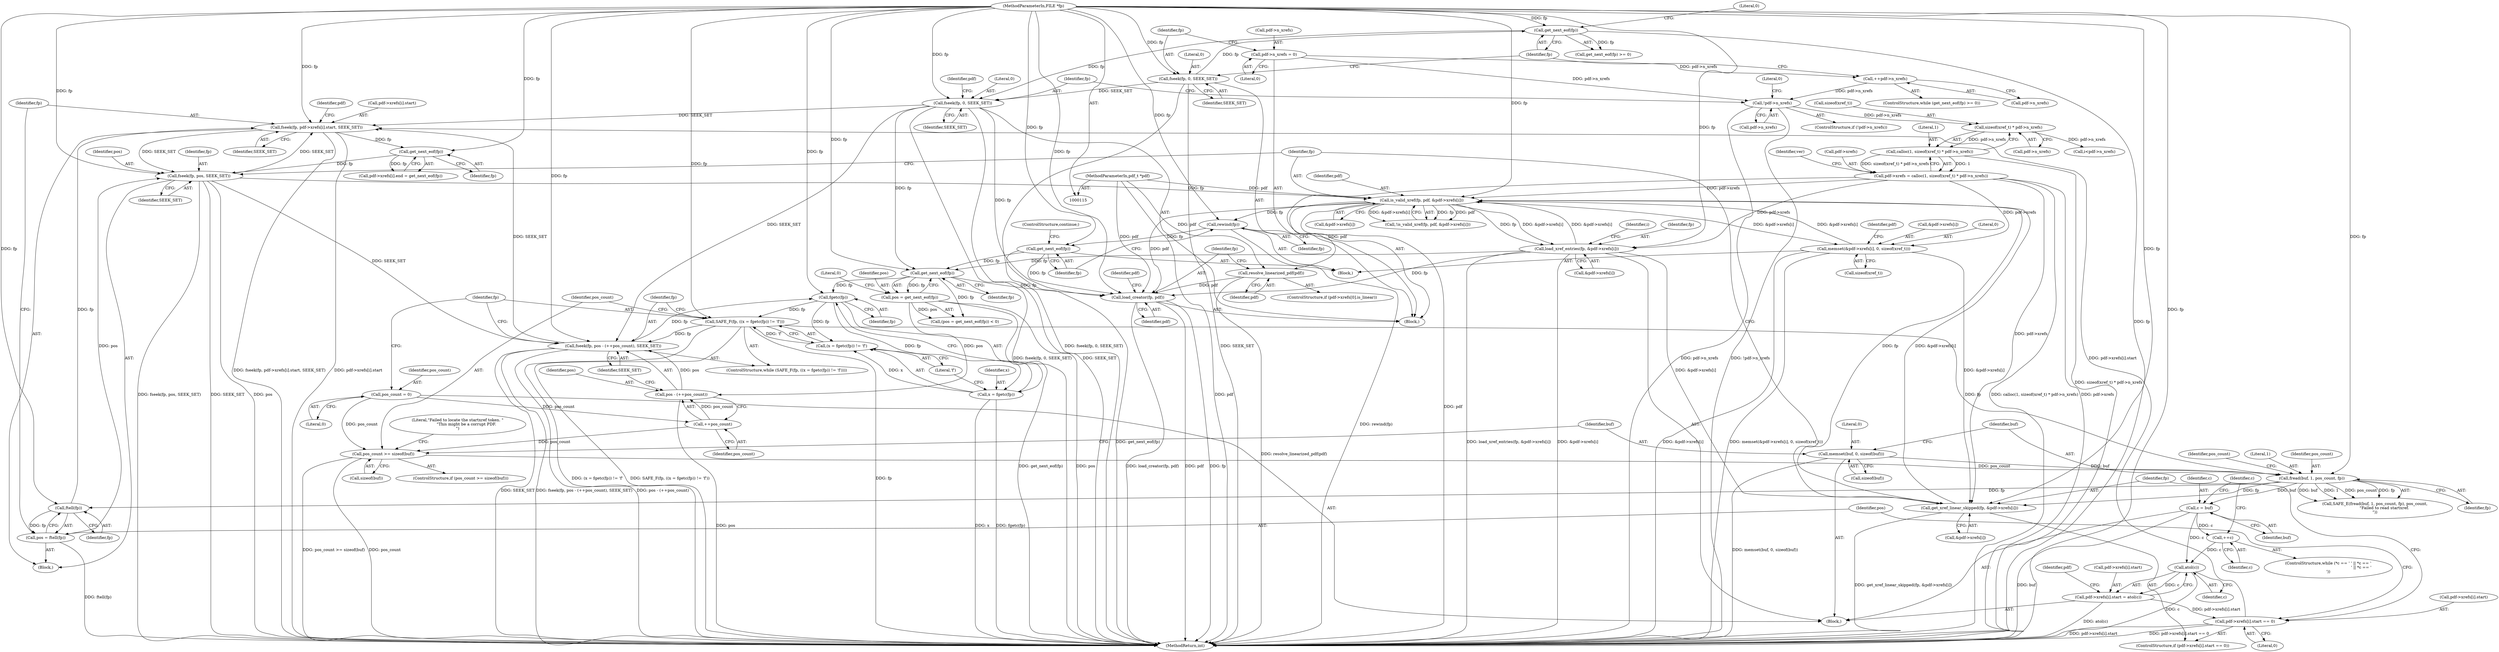 digraph "0_pdfresurrect_0c4120fffa3dffe97b95c486a120eded82afe8a6_7@API" {
"1000388" [label="(Call,load_creator(fp, pdf))"];
"1000367" [label="(Call,get_next_eof(fp))"];
"1000365" [label="(Call,rewind(fp))"];
"1000327" [label="(Call,is_valid_xref(fp, pdf, &pdf->xrefs[i]))"];
"1000321" [label="(Call,fseek(fp, pos, SEEK_SET))"];
"1000319" [label="(Call,get_next_eof(fp))"];
"1000301" [label="(Call,fseek(fp, pdf->xrefs[i].start, SEEK_SET))"];
"1000299" [label="(Call,ftell(fp))"];
"1000240" [label="(Call,fread(buf, 1, pos_count, fp))"];
"1000234" [label="(Call,memset(buf, 0, sizeof(buf)))"];
"1000224" [label="(Call,pos_count >= sizeof(buf))"];
"1000220" [label="(Call,++pos_count)"];
"1000204" [label="(Call,pos_count = 0)"];
"1000208" [label="(Call,SAFE_F(fp, ((x = fgetc(fp)) != 'f')))"];
"1000213" [label="(Call,fgetc(fp))"];
"1000216" [label="(Call,fseek(fp, pos - (++pos_count), SEEK_SET))"];
"1000116" [label="(MethodParameterIn,FILE *fp)"];
"1000218" [label="(Call,pos - (++pos_count))"];
"1000188" [label="(Call,pos = get_next_eof(fp))"];
"1000190" [label="(Call,get_next_eof(fp))"];
"1000155" [label="(Call,fseek(fp, 0, SEEK_SET))"];
"1000141" [label="(Call,get_next_eof(fp))"];
"1000135" [label="(Call,fseek(fp, 0, SEEK_SET))"];
"1000370" [label="(Call,load_xref_entries(fp, &pdf->xrefs[i]))"];
"1000159" [label="(Call,pdf->xrefs = calloc(1, sizeof(xref_t) * pdf->n_xrefs))"];
"1000163" [label="(Call,calloc(1, sizeof(xref_t) * pdf->n_xrefs))"];
"1000165" [label="(Call,sizeof(xref_t) * pdf->n_xrefs)"];
"1000149" [label="(Call,!pdf->n_xrefs)"];
"1000144" [label="(Call,++pdf->n_xrefs)"];
"1000130" [label="(Call,pdf->n_xrefs = 0)"];
"1000210" [label="(Call,(x = fgetc(fp)) != 'f')"];
"1000211" [label="(Call,x = fgetc(fp))"];
"1000278" [label="(Call,pdf->xrefs[i].start == 0)"];
"1000267" [label="(Call,pdf->xrefs[i].start = atol(c))"];
"1000275" [label="(Call,atol(c))"];
"1000247" [label="(Call,c = buf)"];
"1000265" [label="(Call,++c)"];
"1000297" [label="(Call,pos = ftell(fp))"];
"1000287" [label="(Call,get_xref_linear_skipped(fp, &pdf->xrefs[i]))"];
"1000346" [label="(Call,memset(&pdf->xrefs[i], 0, sizeof(xref_t)))"];
"1000117" [label="(MethodParameterIn,pdf_t *pdf)"];
"1000386" [label="(Call,resolve_linearized_pdf(pdf))"];
"1000242" [label="(Literal,1)"];
"1000326" [label="(Call,!is_valid_xref(fp, pdf, &pdf->xrefs[i]))"];
"1000243" [label="(Identifier,pos_count)"];
"1000315" [label="(Identifier,pdf)"];
"1000220" [label="(Call,++pos_count)"];
"1000311" [label="(Call,pdf->xrefs[i].end = get_next_eof(fp))"];
"1000137" [label="(Literal,0)"];
"1000212" [label="(Identifier,x)"];
"1000386" [label="(Call,resolve_linearized_pdf(pdf))"];
"1000301" [label="(Call,fseek(fp, pdf->xrefs[i].start, SEEK_SET))"];
"1000117" [label="(MethodParameterIn,pdf_t *pdf)"];
"1000213" [label="(Call,fgetc(fp))"];
"1000141" [label="(Call,get_next_eof(fp))"];
"1000277" [label="(ControlStructure,if (pdf->xrefs[i].start == 0))"];
"1000210" [label="(Call,(x = fgetc(fp)) != 'f')"];
"1000219" [label="(Identifier,pos)"];
"1000156" [label="(Identifier,fp)"];
"1000118" [label="(Block,)"];
"1000390" [label="(Identifier,pdf)"];
"1000346" [label="(Call,memset(&pdf->xrefs[i], 0, sizeof(xref_t)))"];
"1000211" [label="(Call,x = fgetc(fp))"];
"1000217" [label="(Identifier,fp)"];
"1000178" [label="(Call,i<pdf->n_xrefs)"];
"1000240" [label="(Call,fread(buf, 1, pos_count, fp))"];
"1000265" [label="(Call,++c)"];
"1000275" [label="(Call,atol(c))"];
"1000116" [label="(MethodParameterIn,FILE *fp)"];
"1000241" [label="(Identifier,buf)"];
"1000154" [label="(Literal,0)"];
"1000145" [label="(Call,pdf->n_xrefs)"];
"1000234" [label="(Call,memset(buf, 0, sizeof(buf)))"];
"1000209" [label="(Identifier,fp)"];
"1000395" [label="(MethodReturn,int)"];
"1000328" [label="(Identifier,fp)"];
"1000236" [label="(Literal,0)"];
"1000144" [label="(Call,++pdf->n_xrefs)"];
"1000287" [label="(Call,get_xref_linear_skipped(fp, &pdf->xrefs[i]))"];
"1000321" [label="(Call,fseek(fp, pos, SEEK_SET))"];
"1000319" [label="(Call,get_next_eof(fp))"];
"1000247" [label="(Call,c = buf)"];
"1000367" [label="(Call,get_next_eof(fp))"];
"1000297" [label="(Call,pos = ftell(fp))"];
"1000143" [label="(Literal,0)"];
"1000371" [label="(Identifier,fp)"];
"1000215" [label="(Literal,'f')"];
"1000206" [label="(Literal,0)"];
"1000205" [label="(Identifier,pos_count)"];
"1000248" [label="(Identifier,c)"];
"1000323" [label="(Identifier,pos)"];
"1000189" [label="(Identifier,pos)"];
"1000161" [label="(Identifier,pdf)"];
"1000142" [label="(Identifier,fp)"];
"1000164" [label="(Literal,1)"];
"1000136" [label="(Identifier,fp)"];
"1000216" [label="(Call,fseek(fp, pos - (++pos_count), SEEK_SET))"];
"1000160" [label="(Call,pdf->xrefs)"];
"1000245" [label="(Identifier,pos_count)"];
"1000168" [label="(Call,pdf->n_xrefs)"];
"1000149" [label="(Call,!pdf->n_xrefs)"];
"1000244" [label="(Identifier,fp)"];
"1000365" [label="(Call,rewind(fp))"];
"1000226" [label="(Call,sizeof(buf))"];
"1000288" [label="(Identifier,fp)"];
"1000192" [label="(Literal,0)"];
"1000378" [label="(ControlStructure,if (pdf->xrefs[0].is_linear))"];
"1000310" [label="(Identifier,SEEK_SET)"];
"1000296" [label="(Block,)"];
"1000279" [label="(Call,pdf->xrefs[i].start)"];
"1000387" [label="(Identifier,pdf)"];
"1000370" [label="(Call,load_xref_entries(fp, &pdf->xrefs[i]))"];
"1000250" [label="(ControlStructure,while (*c == ' ' || *c == '\n' || *c == '\r'))"];
"1000224" [label="(Call,pos_count >= sizeof(buf))"];
"1000330" [label="(Call,&pdf->xrefs[i])"];
"1000130" [label="(Call,pdf->n_xrefs = 0)"];
"1000360" [label="(Identifier,pdf)"];
"1000372" [label="(Call,&pdf->xrefs[i])"];
"1000222" [label="(Identifier,SEEK_SET)"];
"1000249" [label="(Identifier,buf)"];
"1000155" [label="(Call,fseek(fp, 0, SEEK_SET))"];
"1000303" [label="(Call,pdf->xrefs[i].start)"];
"1000157" [label="(Literal,0)"];
"1000204" [label="(Call,pos_count = 0)"];
"1000190" [label="(Call,get_next_eof(fp))"];
"1000148" [label="(ControlStructure,if (!pdf->n_xrefs))"];
"1000289" [label="(Call,&pdf->xrefs[i])"];
"1000354" [label="(Call,sizeof(xref_t))"];
"1000393" [label="(Identifier,pdf)"];
"1000320" [label="(Identifier,fp)"];
"1000299" [label="(Call,ftell(fp))"];
"1000230" [label="(Literal,\"Failed to locate the startxref token. \"\n              \"This might be a corrupt PDF.\n\")"];
"1000300" [label="(Identifier,fp)"];
"1000131" [label="(Call,pdf->n_xrefs)"];
"1000282" [label="(Identifier,pdf)"];
"1000347" [label="(Call,&pdf->xrefs[i])"];
"1000329" [label="(Identifier,pdf)"];
"1000268" [label="(Call,pdf->xrefs[i].start)"];
"1000368" [label="(Identifier,fp)"];
"1000134" [label="(Literal,0)"];
"1000276" [label="(Identifier,c)"];
"1000150" [label="(Call,pdf->n_xrefs)"];
"1000336" [label="(Block,)"];
"1000158" [label="(Identifier,SEEK_SET)"];
"1000208" [label="(Call,SAFE_F(fp, ((x = fgetc(fp)) != 'f')))"];
"1000389" [label="(Identifier,fp)"];
"1000324" [label="(Identifier,SEEK_SET)"];
"1000369" [label="(ControlStructure,continue;)"];
"1000254" [label="(Identifier,c)"];
"1000327" [label="(Call,is_valid_xref(fp, pdf, &pdf->xrefs[i]))"];
"1000278" [label="(Call,pdf->xrefs[i].start == 0)"];
"1000139" [label="(ControlStructure,while (get_next_eof(fp) >= 0))"];
"1000166" [label="(Call,sizeof(xref_t))"];
"1000388" [label="(Call,load_creator(fp, pdf))"];
"1000188" [label="(Call,pos = get_next_eof(fp))"];
"1000221" [label="(Identifier,pos_count)"];
"1000267" [label="(Call,pdf->xrefs[i].start = atol(c))"];
"1000191" [label="(Identifier,fp)"];
"1000223" [label="(ControlStructure,if (pos_count >= sizeof(buf)))"];
"1000225" [label="(Identifier,pos_count)"];
"1000140" [label="(Call,get_next_eof(fp) >= 0)"];
"1000165" [label="(Call,sizeof(xref_t) * pdf->n_xrefs)"];
"1000286" [label="(Literal,0)"];
"1000184" [label="(Identifier,i)"];
"1000353" [label="(Literal,0)"];
"1000138" [label="(Identifier,SEEK_SET)"];
"1000214" [label="(Identifier,fp)"];
"1000135" [label="(Call,fseek(fp, 0, SEEK_SET))"];
"1000298" [label="(Identifier,pos)"];
"1000237" [label="(Call,sizeof(buf))"];
"1000266" [label="(Identifier,c)"];
"1000207" [label="(ControlStructure,while (SAFE_F(fp, ((x = fgetc(fp)) != 'f'))))"];
"1000159" [label="(Call,pdf->xrefs = calloc(1, sizeof(xref_t) * pdf->n_xrefs))"];
"1000187" [label="(Call,(pos = get_next_eof(fp)) < 0)"];
"1000322" [label="(Identifier,fp)"];
"1000235" [label="(Identifier,buf)"];
"1000163" [label="(Call,calloc(1, sizeof(xref_t) * pdf->n_xrefs))"];
"1000218" [label="(Call,pos - (++pos_count))"];
"1000172" [label="(Identifier,ver)"];
"1000185" [label="(Block,)"];
"1000302" [label="(Identifier,fp)"];
"1000239" [label="(Call,SAFE_E(fread(buf, 1, pos_count, fp), pos_count,\n               \"Failed to read startxref.\n\"))"];
"1000366" [label="(Identifier,fp)"];
"1000388" -> "1000118"  [label="AST: "];
"1000388" -> "1000390"  [label="CFG: "];
"1000389" -> "1000388"  [label="AST: "];
"1000390" -> "1000388"  [label="AST: "];
"1000393" -> "1000388"  [label="CFG: "];
"1000388" -> "1000395"  [label="DDG: fp"];
"1000388" -> "1000395"  [label="DDG: load_creator(fp, pdf)"];
"1000388" -> "1000395"  [label="DDG: pdf"];
"1000367" -> "1000388"  [label="DDG: fp"];
"1000190" -> "1000388"  [label="DDG: fp"];
"1000155" -> "1000388"  [label="DDG: fp"];
"1000370" -> "1000388"  [label="DDG: fp"];
"1000116" -> "1000388"  [label="DDG: fp"];
"1000386" -> "1000388"  [label="DDG: pdf"];
"1000327" -> "1000388"  [label="DDG: pdf"];
"1000117" -> "1000388"  [label="DDG: pdf"];
"1000367" -> "1000336"  [label="AST: "];
"1000367" -> "1000368"  [label="CFG: "];
"1000368" -> "1000367"  [label="AST: "];
"1000369" -> "1000367"  [label="CFG: "];
"1000367" -> "1000395"  [label="DDG: get_next_eof(fp)"];
"1000367" -> "1000190"  [label="DDG: fp"];
"1000365" -> "1000367"  [label="DDG: fp"];
"1000116" -> "1000367"  [label="DDG: fp"];
"1000365" -> "1000336"  [label="AST: "];
"1000365" -> "1000366"  [label="CFG: "];
"1000366" -> "1000365"  [label="AST: "];
"1000368" -> "1000365"  [label="CFG: "];
"1000365" -> "1000395"  [label="DDG: rewind(fp)"];
"1000327" -> "1000365"  [label="DDG: fp"];
"1000116" -> "1000365"  [label="DDG: fp"];
"1000327" -> "1000326"  [label="AST: "];
"1000327" -> "1000330"  [label="CFG: "];
"1000328" -> "1000327"  [label="AST: "];
"1000329" -> "1000327"  [label="AST: "];
"1000330" -> "1000327"  [label="AST: "];
"1000326" -> "1000327"  [label="CFG: "];
"1000327" -> "1000395"  [label="DDG: pdf"];
"1000327" -> "1000326"  [label="DDG: fp"];
"1000327" -> "1000326"  [label="DDG: pdf"];
"1000327" -> "1000326"  [label="DDG: &pdf->xrefs[i]"];
"1000321" -> "1000327"  [label="DDG: fp"];
"1000287" -> "1000327"  [label="DDG: fp"];
"1000287" -> "1000327"  [label="DDG: &pdf->xrefs[i]"];
"1000116" -> "1000327"  [label="DDG: fp"];
"1000117" -> "1000327"  [label="DDG: pdf"];
"1000159" -> "1000327"  [label="DDG: pdf->xrefs"];
"1000346" -> "1000327"  [label="DDG: &pdf->xrefs[i]"];
"1000370" -> "1000327"  [label="DDG: &pdf->xrefs[i]"];
"1000327" -> "1000346"  [label="DDG: &pdf->xrefs[i]"];
"1000327" -> "1000370"  [label="DDG: fp"];
"1000327" -> "1000370"  [label="DDG: &pdf->xrefs[i]"];
"1000327" -> "1000386"  [label="DDG: pdf"];
"1000321" -> "1000296"  [label="AST: "];
"1000321" -> "1000324"  [label="CFG: "];
"1000322" -> "1000321"  [label="AST: "];
"1000323" -> "1000321"  [label="AST: "];
"1000324" -> "1000321"  [label="AST: "];
"1000328" -> "1000321"  [label="CFG: "];
"1000321" -> "1000395"  [label="DDG: SEEK_SET"];
"1000321" -> "1000395"  [label="DDG: pos"];
"1000321" -> "1000395"  [label="DDG: fseek(fp, pos, SEEK_SET)"];
"1000321" -> "1000216"  [label="DDG: SEEK_SET"];
"1000321" -> "1000301"  [label="DDG: SEEK_SET"];
"1000319" -> "1000321"  [label="DDG: fp"];
"1000116" -> "1000321"  [label="DDG: fp"];
"1000297" -> "1000321"  [label="DDG: pos"];
"1000301" -> "1000321"  [label="DDG: SEEK_SET"];
"1000319" -> "1000311"  [label="AST: "];
"1000319" -> "1000320"  [label="CFG: "];
"1000320" -> "1000319"  [label="AST: "];
"1000311" -> "1000319"  [label="CFG: "];
"1000319" -> "1000311"  [label="DDG: fp"];
"1000301" -> "1000319"  [label="DDG: fp"];
"1000116" -> "1000319"  [label="DDG: fp"];
"1000301" -> "1000296"  [label="AST: "];
"1000301" -> "1000310"  [label="CFG: "];
"1000302" -> "1000301"  [label="AST: "];
"1000303" -> "1000301"  [label="AST: "];
"1000310" -> "1000301"  [label="AST: "];
"1000315" -> "1000301"  [label="CFG: "];
"1000301" -> "1000395"  [label="DDG: pdf->xrefs[i].start"];
"1000301" -> "1000395"  [label="DDG: fseek(fp, pdf->xrefs[i].start, SEEK_SET)"];
"1000299" -> "1000301"  [label="DDG: fp"];
"1000116" -> "1000301"  [label="DDG: fp"];
"1000278" -> "1000301"  [label="DDG: pdf->xrefs[i].start"];
"1000155" -> "1000301"  [label="DDG: SEEK_SET"];
"1000216" -> "1000301"  [label="DDG: SEEK_SET"];
"1000299" -> "1000297"  [label="AST: "];
"1000299" -> "1000300"  [label="CFG: "];
"1000300" -> "1000299"  [label="AST: "];
"1000297" -> "1000299"  [label="CFG: "];
"1000299" -> "1000297"  [label="DDG: fp"];
"1000240" -> "1000299"  [label="DDG: fp"];
"1000116" -> "1000299"  [label="DDG: fp"];
"1000240" -> "1000239"  [label="AST: "];
"1000240" -> "1000244"  [label="CFG: "];
"1000241" -> "1000240"  [label="AST: "];
"1000242" -> "1000240"  [label="AST: "];
"1000243" -> "1000240"  [label="AST: "];
"1000244" -> "1000240"  [label="AST: "];
"1000245" -> "1000240"  [label="CFG: "];
"1000240" -> "1000239"  [label="DDG: buf"];
"1000240" -> "1000239"  [label="DDG: 1"];
"1000240" -> "1000239"  [label="DDG: pos_count"];
"1000240" -> "1000239"  [label="DDG: fp"];
"1000234" -> "1000240"  [label="DDG: buf"];
"1000224" -> "1000240"  [label="DDG: pos_count"];
"1000208" -> "1000240"  [label="DDG: fp"];
"1000116" -> "1000240"  [label="DDG: fp"];
"1000240" -> "1000247"  [label="DDG: buf"];
"1000240" -> "1000287"  [label="DDG: fp"];
"1000234" -> "1000185"  [label="AST: "];
"1000234" -> "1000237"  [label="CFG: "];
"1000235" -> "1000234"  [label="AST: "];
"1000236" -> "1000234"  [label="AST: "];
"1000237" -> "1000234"  [label="AST: "];
"1000241" -> "1000234"  [label="CFG: "];
"1000234" -> "1000395"  [label="DDG: memset(buf, 0, sizeof(buf))"];
"1000224" -> "1000223"  [label="AST: "];
"1000224" -> "1000226"  [label="CFG: "];
"1000225" -> "1000224"  [label="AST: "];
"1000226" -> "1000224"  [label="AST: "];
"1000230" -> "1000224"  [label="CFG: "];
"1000235" -> "1000224"  [label="CFG: "];
"1000224" -> "1000395"  [label="DDG: pos_count"];
"1000224" -> "1000395"  [label="DDG: pos_count >= sizeof(buf)"];
"1000220" -> "1000224"  [label="DDG: pos_count"];
"1000204" -> "1000224"  [label="DDG: pos_count"];
"1000220" -> "1000218"  [label="AST: "];
"1000220" -> "1000221"  [label="CFG: "];
"1000221" -> "1000220"  [label="AST: "];
"1000218" -> "1000220"  [label="CFG: "];
"1000220" -> "1000218"  [label="DDG: pos_count"];
"1000204" -> "1000220"  [label="DDG: pos_count"];
"1000204" -> "1000185"  [label="AST: "];
"1000204" -> "1000206"  [label="CFG: "];
"1000205" -> "1000204"  [label="AST: "];
"1000206" -> "1000204"  [label="AST: "];
"1000209" -> "1000204"  [label="CFG: "];
"1000208" -> "1000207"  [label="AST: "];
"1000208" -> "1000210"  [label="CFG: "];
"1000209" -> "1000208"  [label="AST: "];
"1000210" -> "1000208"  [label="AST: "];
"1000217" -> "1000208"  [label="CFG: "];
"1000225" -> "1000208"  [label="CFG: "];
"1000208" -> "1000395"  [label="DDG: fp"];
"1000208" -> "1000395"  [label="DDG: (x = fgetc(fp)) != 'f'"];
"1000208" -> "1000395"  [label="DDG: SAFE_F(fp, ((x = fgetc(fp)) != 'f'))"];
"1000213" -> "1000208"  [label="DDG: fp"];
"1000116" -> "1000208"  [label="DDG: fp"];
"1000210" -> "1000208"  [label="DDG: 'f'"];
"1000208" -> "1000216"  [label="DDG: fp"];
"1000213" -> "1000211"  [label="AST: "];
"1000213" -> "1000214"  [label="CFG: "];
"1000214" -> "1000213"  [label="AST: "];
"1000211" -> "1000213"  [label="CFG: "];
"1000213" -> "1000210"  [label="DDG: fp"];
"1000213" -> "1000211"  [label="DDG: fp"];
"1000216" -> "1000213"  [label="DDG: fp"];
"1000190" -> "1000213"  [label="DDG: fp"];
"1000116" -> "1000213"  [label="DDG: fp"];
"1000216" -> "1000207"  [label="AST: "];
"1000216" -> "1000222"  [label="CFG: "];
"1000217" -> "1000216"  [label="AST: "];
"1000218" -> "1000216"  [label="AST: "];
"1000222" -> "1000216"  [label="AST: "];
"1000209" -> "1000216"  [label="CFG: "];
"1000216" -> "1000395"  [label="DDG: fseek(fp, pos - (++pos_count), SEEK_SET)"];
"1000216" -> "1000395"  [label="DDG: pos - (++pos_count)"];
"1000216" -> "1000395"  [label="DDG: SEEK_SET"];
"1000116" -> "1000216"  [label="DDG: fp"];
"1000218" -> "1000216"  [label="DDG: pos"];
"1000155" -> "1000216"  [label="DDG: SEEK_SET"];
"1000116" -> "1000115"  [label="AST: "];
"1000116" -> "1000395"  [label="DDG: fp"];
"1000116" -> "1000135"  [label="DDG: fp"];
"1000116" -> "1000141"  [label="DDG: fp"];
"1000116" -> "1000155"  [label="DDG: fp"];
"1000116" -> "1000190"  [label="DDG: fp"];
"1000116" -> "1000287"  [label="DDG: fp"];
"1000116" -> "1000370"  [label="DDG: fp"];
"1000219" -> "1000218"  [label="AST: "];
"1000222" -> "1000218"  [label="CFG: "];
"1000218" -> "1000395"  [label="DDG: pos"];
"1000188" -> "1000218"  [label="DDG: pos"];
"1000188" -> "1000187"  [label="AST: "];
"1000188" -> "1000190"  [label="CFG: "];
"1000189" -> "1000188"  [label="AST: "];
"1000190" -> "1000188"  [label="AST: "];
"1000192" -> "1000188"  [label="CFG: "];
"1000188" -> "1000395"  [label="DDG: get_next_eof(fp)"];
"1000188" -> "1000395"  [label="DDG: pos"];
"1000188" -> "1000187"  [label="DDG: pos"];
"1000190" -> "1000188"  [label="DDG: fp"];
"1000190" -> "1000191"  [label="CFG: "];
"1000191" -> "1000190"  [label="AST: "];
"1000190" -> "1000187"  [label="DDG: fp"];
"1000155" -> "1000190"  [label="DDG: fp"];
"1000370" -> "1000190"  [label="DDG: fp"];
"1000155" -> "1000118"  [label="AST: "];
"1000155" -> "1000158"  [label="CFG: "];
"1000156" -> "1000155"  [label="AST: "];
"1000157" -> "1000155"  [label="AST: "];
"1000158" -> "1000155"  [label="AST: "];
"1000161" -> "1000155"  [label="CFG: "];
"1000155" -> "1000395"  [label="DDG: fseek(fp, 0, SEEK_SET)"];
"1000155" -> "1000395"  [label="DDG: SEEK_SET"];
"1000141" -> "1000155"  [label="DDG: fp"];
"1000135" -> "1000155"  [label="DDG: SEEK_SET"];
"1000141" -> "1000140"  [label="AST: "];
"1000141" -> "1000142"  [label="CFG: "];
"1000142" -> "1000141"  [label="AST: "];
"1000143" -> "1000141"  [label="CFG: "];
"1000141" -> "1000395"  [label="DDG: fp"];
"1000141" -> "1000140"  [label="DDG: fp"];
"1000135" -> "1000141"  [label="DDG: fp"];
"1000135" -> "1000118"  [label="AST: "];
"1000135" -> "1000138"  [label="CFG: "];
"1000136" -> "1000135"  [label="AST: "];
"1000137" -> "1000135"  [label="AST: "];
"1000138" -> "1000135"  [label="AST: "];
"1000142" -> "1000135"  [label="CFG: "];
"1000135" -> "1000395"  [label="DDG: fseek(fp, 0, SEEK_SET)"];
"1000135" -> "1000395"  [label="DDG: SEEK_SET"];
"1000370" -> "1000185"  [label="AST: "];
"1000370" -> "1000372"  [label="CFG: "];
"1000371" -> "1000370"  [label="AST: "];
"1000372" -> "1000370"  [label="AST: "];
"1000184" -> "1000370"  [label="CFG: "];
"1000370" -> "1000395"  [label="DDG: load_xref_entries(fp, &pdf->xrefs[i])"];
"1000370" -> "1000395"  [label="DDG: &pdf->xrefs[i]"];
"1000370" -> "1000287"  [label="DDG: &pdf->xrefs[i]"];
"1000159" -> "1000370"  [label="DDG: pdf->xrefs"];
"1000159" -> "1000118"  [label="AST: "];
"1000159" -> "1000163"  [label="CFG: "];
"1000160" -> "1000159"  [label="AST: "];
"1000163" -> "1000159"  [label="AST: "];
"1000172" -> "1000159"  [label="CFG: "];
"1000159" -> "1000395"  [label="DDG: calloc(1, sizeof(xref_t) * pdf->n_xrefs)"];
"1000159" -> "1000395"  [label="DDG: pdf->xrefs"];
"1000163" -> "1000159"  [label="DDG: 1"];
"1000163" -> "1000159"  [label="DDG: sizeof(xref_t) * pdf->n_xrefs"];
"1000159" -> "1000287"  [label="DDG: pdf->xrefs"];
"1000159" -> "1000346"  [label="DDG: pdf->xrefs"];
"1000163" -> "1000165"  [label="CFG: "];
"1000164" -> "1000163"  [label="AST: "];
"1000165" -> "1000163"  [label="AST: "];
"1000163" -> "1000395"  [label="DDG: sizeof(xref_t) * pdf->n_xrefs"];
"1000165" -> "1000163"  [label="DDG: pdf->n_xrefs"];
"1000165" -> "1000168"  [label="CFG: "];
"1000166" -> "1000165"  [label="AST: "];
"1000168" -> "1000165"  [label="AST: "];
"1000149" -> "1000165"  [label="DDG: pdf->n_xrefs"];
"1000165" -> "1000178"  [label="DDG: pdf->n_xrefs"];
"1000149" -> "1000148"  [label="AST: "];
"1000149" -> "1000150"  [label="CFG: "];
"1000150" -> "1000149"  [label="AST: "];
"1000154" -> "1000149"  [label="CFG: "];
"1000156" -> "1000149"  [label="CFG: "];
"1000149" -> "1000395"  [label="DDG: !pdf->n_xrefs"];
"1000149" -> "1000395"  [label="DDG: pdf->n_xrefs"];
"1000144" -> "1000149"  [label="DDG: pdf->n_xrefs"];
"1000130" -> "1000149"  [label="DDG: pdf->n_xrefs"];
"1000144" -> "1000139"  [label="AST: "];
"1000144" -> "1000145"  [label="CFG: "];
"1000145" -> "1000144"  [label="AST: "];
"1000142" -> "1000144"  [label="CFG: "];
"1000130" -> "1000144"  [label="DDG: pdf->n_xrefs"];
"1000130" -> "1000118"  [label="AST: "];
"1000130" -> "1000134"  [label="CFG: "];
"1000131" -> "1000130"  [label="AST: "];
"1000134" -> "1000130"  [label="AST: "];
"1000136" -> "1000130"  [label="CFG: "];
"1000210" -> "1000215"  [label="CFG: "];
"1000211" -> "1000210"  [label="AST: "];
"1000215" -> "1000210"  [label="AST: "];
"1000211" -> "1000210"  [label="DDG: x"];
"1000212" -> "1000211"  [label="AST: "];
"1000215" -> "1000211"  [label="CFG: "];
"1000211" -> "1000395"  [label="DDG: x"];
"1000211" -> "1000395"  [label="DDG: fgetc(fp)"];
"1000278" -> "1000277"  [label="AST: "];
"1000278" -> "1000286"  [label="CFG: "];
"1000279" -> "1000278"  [label="AST: "];
"1000286" -> "1000278"  [label="AST: "];
"1000288" -> "1000278"  [label="CFG: "];
"1000298" -> "1000278"  [label="CFG: "];
"1000278" -> "1000395"  [label="DDG: pdf->xrefs[i].start == 0"];
"1000278" -> "1000395"  [label="DDG: pdf->xrefs[i].start"];
"1000267" -> "1000278"  [label="DDG: pdf->xrefs[i].start"];
"1000267" -> "1000185"  [label="AST: "];
"1000267" -> "1000275"  [label="CFG: "];
"1000268" -> "1000267"  [label="AST: "];
"1000275" -> "1000267"  [label="AST: "];
"1000282" -> "1000267"  [label="CFG: "];
"1000267" -> "1000395"  [label="DDG: atol(c)"];
"1000275" -> "1000267"  [label="DDG: c"];
"1000275" -> "1000276"  [label="CFG: "];
"1000276" -> "1000275"  [label="AST: "];
"1000275" -> "1000395"  [label="DDG: c"];
"1000247" -> "1000275"  [label="DDG: c"];
"1000265" -> "1000275"  [label="DDG: c"];
"1000247" -> "1000185"  [label="AST: "];
"1000247" -> "1000249"  [label="CFG: "];
"1000248" -> "1000247"  [label="AST: "];
"1000249" -> "1000247"  [label="AST: "];
"1000254" -> "1000247"  [label="CFG: "];
"1000247" -> "1000395"  [label="DDG: buf"];
"1000247" -> "1000265"  [label="DDG: c"];
"1000265" -> "1000250"  [label="AST: "];
"1000265" -> "1000266"  [label="CFG: "];
"1000266" -> "1000265"  [label="AST: "];
"1000254" -> "1000265"  [label="CFG: "];
"1000297" -> "1000296"  [label="AST: "];
"1000298" -> "1000297"  [label="AST: "];
"1000302" -> "1000297"  [label="CFG: "];
"1000297" -> "1000395"  [label="DDG: ftell(fp)"];
"1000287" -> "1000277"  [label="AST: "];
"1000287" -> "1000289"  [label="CFG: "];
"1000288" -> "1000287"  [label="AST: "];
"1000289" -> "1000287"  [label="AST: "];
"1000328" -> "1000287"  [label="CFG: "];
"1000287" -> "1000395"  [label="DDG: get_xref_linear_skipped(fp, &pdf->xrefs[i])"];
"1000346" -> "1000287"  [label="DDG: &pdf->xrefs[i]"];
"1000346" -> "1000336"  [label="AST: "];
"1000346" -> "1000354"  [label="CFG: "];
"1000347" -> "1000346"  [label="AST: "];
"1000353" -> "1000346"  [label="AST: "];
"1000354" -> "1000346"  [label="AST: "];
"1000360" -> "1000346"  [label="CFG: "];
"1000346" -> "1000395"  [label="DDG: &pdf->xrefs[i]"];
"1000346" -> "1000395"  [label="DDG: memset(&pdf->xrefs[i], 0, sizeof(xref_t))"];
"1000117" -> "1000115"  [label="AST: "];
"1000117" -> "1000395"  [label="DDG: pdf"];
"1000117" -> "1000386"  [label="DDG: pdf"];
"1000386" -> "1000378"  [label="AST: "];
"1000386" -> "1000387"  [label="CFG: "];
"1000387" -> "1000386"  [label="AST: "];
"1000389" -> "1000386"  [label="CFG: "];
"1000386" -> "1000395"  [label="DDG: resolve_linearized_pdf(pdf)"];
}
